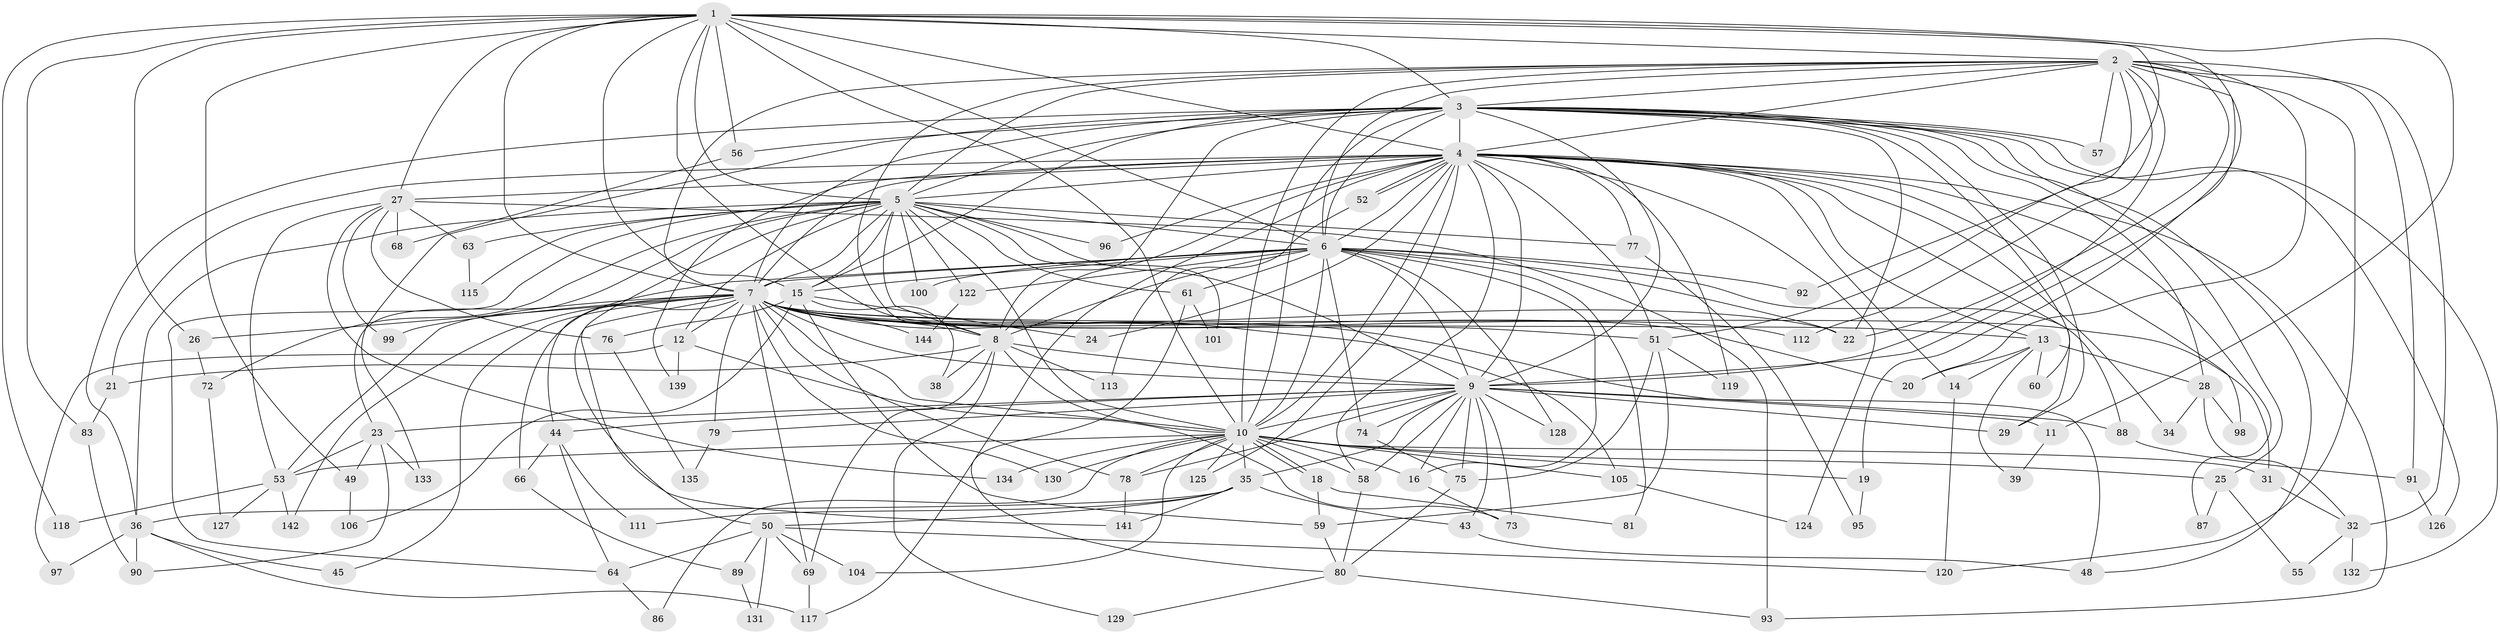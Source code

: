 // Generated by graph-tools (version 1.1) at 2025/51/02/27/25 19:51:49]
// undirected, 110 vertices, 272 edges
graph export_dot {
graph [start="1"]
  node [color=gray90,style=filled];
  1 [super="+40"];
  2 [super="+41"];
  3 [super="+37"];
  4 [super="+54"];
  5 [super="+17"];
  6 [super="+42"];
  7 [super="+116"];
  8 [super="+33"];
  9 [super="+121"];
  10 [super="+85"];
  11;
  12 [super="+107"];
  13;
  14;
  15 [super="+47"];
  16 [super="+71"];
  18 [super="+65"];
  19;
  20 [super="+30"];
  21;
  22 [super="+70"];
  23 [super="+109"];
  24;
  25;
  26;
  27 [super="+108"];
  28;
  29 [super="+62"];
  31;
  32 [super="+94"];
  34;
  35 [super="+46"];
  36;
  38;
  39;
  43;
  44;
  45;
  48 [super="+67"];
  49;
  50 [super="+110"];
  51 [super="+102"];
  52;
  53;
  55;
  56;
  57;
  58;
  59;
  60;
  61 [super="+82"];
  63;
  64 [super="+140"];
  66;
  68;
  69 [super="+114"];
  72;
  73;
  74;
  75 [super="+103"];
  76;
  77;
  78 [super="+143"];
  79;
  80 [super="+84"];
  81;
  83;
  86;
  87;
  88;
  89;
  90 [super="+123"];
  91;
  92;
  93;
  95;
  96;
  97;
  98;
  99;
  100;
  101;
  104;
  105;
  106;
  111;
  112;
  113;
  115;
  117 [super="+136"];
  118;
  119;
  120 [super="+137"];
  122;
  124;
  125;
  126;
  127;
  128;
  129;
  130 [super="+138"];
  131;
  132;
  133;
  134;
  135;
  139;
  141;
  142;
  144;
  1 -- 2;
  1 -- 3;
  1 -- 4;
  1 -- 5;
  1 -- 6;
  1 -- 7;
  1 -- 8;
  1 -- 9;
  1 -- 10;
  1 -- 11;
  1 -- 26;
  1 -- 27;
  1 -- 49;
  1 -- 56;
  1 -- 83;
  1 -- 92;
  1 -- 118;
  1 -- 15;
  2 -- 3;
  2 -- 4;
  2 -- 5;
  2 -- 6;
  2 -- 7;
  2 -- 8;
  2 -- 9;
  2 -- 10;
  2 -- 19;
  2 -- 20;
  2 -- 32;
  2 -- 51;
  2 -- 57;
  2 -- 91;
  2 -- 112;
  2 -- 120;
  2 -- 22;
  3 -- 4;
  3 -- 5;
  3 -- 6;
  3 -- 7;
  3 -- 8;
  3 -- 9;
  3 -- 10 [weight=2];
  3 -- 25;
  3 -- 28;
  3 -- 29;
  3 -- 36;
  3 -- 48;
  3 -- 56;
  3 -- 57;
  3 -- 60;
  3 -- 126;
  3 -- 132;
  3 -- 133;
  3 -- 15;
  3 -- 22;
  4 -- 5;
  4 -- 6 [weight=2];
  4 -- 7;
  4 -- 8 [weight=2];
  4 -- 9 [weight=2];
  4 -- 10;
  4 -- 13;
  4 -- 14;
  4 -- 21;
  4 -- 24;
  4 -- 27;
  4 -- 29;
  4 -- 34;
  4 -- 52;
  4 -- 52;
  4 -- 58;
  4 -- 77;
  4 -- 87;
  4 -- 93;
  4 -- 96;
  4 -- 98;
  4 -- 119;
  4 -- 124;
  4 -- 139;
  4 -- 125;
  4 -- 51;
  4 -- 117;
  5 -- 6;
  5 -- 7;
  5 -- 8 [weight=2];
  5 -- 9;
  5 -- 10;
  5 -- 12;
  5 -- 15;
  5 -- 36;
  5 -- 63;
  5 -- 72;
  5 -- 77;
  5 -- 100;
  5 -- 101;
  5 -- 115;
  5 -- 141;
  5 -- 64;
  5 -- 96;
  5 -- 23;
  5 -- 122;
  5 -- 61;
  6 -- 7;
  6 -- 8;
  6 -- 9;
  6 -- 10;
  6 -- 15;
  6 -- 22;
  6 -- 44;
  6 -- 74;
  6 -- 81;
  6 -- 92;
  6 -- 100;
  6 -- 122;
  6 -- 128;
  6 -- 88;
  6 -- 61;
  6 -- 16;
  7 -- 8;
  7 -- 9;
  7 -- 10;
  7 -- 12;
  7 -- 13;
  7 -- 20;
  7 -- 22;
  7 -- 26;
  7 -- 31;
  7 -- 45;
  7 -- 50;
  7 -- 51;
  7 -- 66;
  7 -- 69;
  7 -- 78;
  7 -- 79;
  7 -- 99;
  7 -- 105;
  7 -- 112;
  7 -- 130;
  7 -- 142;
  7 -- 144;
  7 -- 53;
  7 -- 48;
  8 -- 9;
  8 -- 10;
  8 -- 21;
  8 -- 38;
  8 -- 69;
  8 -- 113;
  8 -- 129;
  9 -- 10;
  9 -- 11;
  9 -- 16;
  9 -- 23;
  9 -- 35;
  9 -- 43;
  9 -- 44;
  9 -- 73;
  9 -- 74;
  9 -- 75;
  9 -- 78;
  9 -- 79;
  9 -- 88;
  9 -- 128;
  9 -- 29;
  9 -- 58;
  10 -- 16;
  10 -- 18;
  10 -- 18;
  10 -- 19;
  10 -- 25;
  10 -- 31;
  10 -- 35;
  10 -- 53;
  10 -- 58;
  10 -- 86;
  10 -- 104;
  10 -- 105;
  10 -- 125;
  10 -- 130 [weight=2];
  10 -- 134;
  10 -- 78;
  11 -- 39;
  12 -- 97;
  12 -- 139;
  12 -- 73;
  13 -- 14;
  13 -- 28;
  13 -- 39;
  13 -- 60;
  13 -- 20;
  14 -- 120;
  15 -- 24;
  15 -- 38;
  15 -- 59;
  15 -- 106;
  15 -- 76;
  16 -- 73;
  18 -- 81;
  18 -- 59;
  19 -- 95;
  21 -- 83;
  23 -- 49;
  23 -- 90;
  23 -- 133;
  23 -- 53;
  25 -- 55;
  25 -- 87;
  26 -- 72;
  27 -- 53;
  27 -- 63;
  27 -- 68;
  27 -- 76;
  27 -- 99;
  27 -- 134;
  27 -- 93;
  28 -- 32;
  28 -- 34;
  28 -- 98;
  31 -- 32;
  32 -- 55;
  32 -- 132;
  35 -- 43;
  35 -- 50 [weight=2];
  35 -- 111;
  35 -- 36;
  35 -- 141;
  36 -- 45;
  36 -- 97;
  36 -- 117;
  36 -- 90;
  43 -- 48;
  44 -- 64;
  44 -- 66;
  44 -- 111;
  49 -- 106;
  50 -- 89;
  50 -- 104;
  50 -- 131;
  50 -- 69;
  50 -- 64;
  50 -- 120;
  51 -- 59;
  51 -- 75;
  51 -- 119;
  52 -- 113;
  53 -- 118;
  53 -- 127;
  53 -- 142;
  56 -- 68;
  58 -- 80;
  59 -- 80;
  61 -- 101;
  61 -- 80;
  63 -- 115;
  64 -- 86;
  66 -- 89;
  69 -- 117;
  72 -- 127;
  74 -- 75;
  75 -- 80;
  76 -- 135;
  77 -- 95;
  78 -- 141;
  79 -- 135;
  80 -- 93;
  80 -- 129;
  83 -- 90;
  88 -- 91;
  89 -- 131;
  91 -- 126;
  105 -- 124;
  122 -- 144;
}
